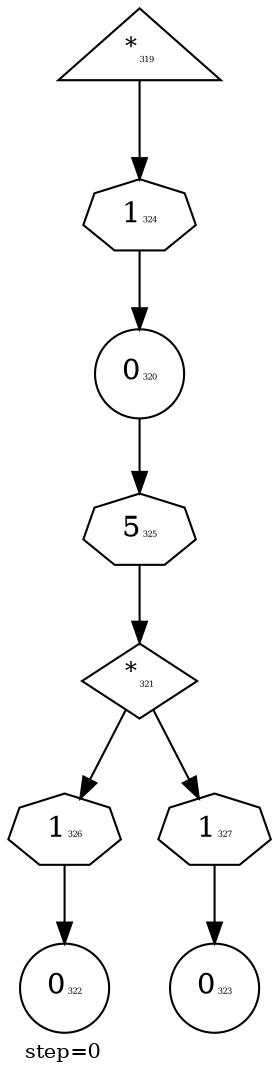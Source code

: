 digraph {
  graph  [labelloc=bottom,labeljust=left,fontsize="10",label="step=0"];
  "319" [shape=triangle,peripheries="1",label=<<SUP>*</SUP><FONT POINT-SIZE='4'>319</FONT>>,labelfontcolor=black,color=black];
  "320" [shape=circle,peripheries="1",label=<0<FONT POINT-SIZE='4'>320</FONT>>,labelfontcolor=black,color=black];
  "321" [shape=diamond,peripheries="1",label=<<SUP>*</SUP><FONT POINT-SIZE='4'>321</FONT>>,labelfontcolor=black,color=black];
  "322" [shape=circle,peripheries="1",label=<0<FONT POINT-SIZE='4'>322</FONT>>,labelfontcolor=black,color=black];
  "323" [shape=circle,peripheries="1",label=<0<FONT POINT-SIZE='4'>323</FONT>>,labelfontcolor=black,color=black];
  "324" [label=<1<FONT POINT-SIZE='4'>324</FONT>>,peripheries="1",color=black,shape=septagon];
  "319" -> "324" [color=black];
  "324" -> "320" [color=black];
  "325" [label=<5<FONT POINT-SIZE='4'>325</FONT>>,peripheries="1",color=black,shape=septagon];
  "320" -> "325" [color=black];
  "325" -> "321" [color=black];
  "326" [label=<1<FONT POINT-SIZE='4'>326</FONT>>,peripheries="1",color=black,shape=septagon];
  "321" -> "326" [color=black];
  "326" -> "322" [color=black];
  "327" [label=<1<FONT POINT-SIZE='4'>327</FONT>>,peripheries="1",color=black,shape=septagon];
  "321" -> "327" [color=black];
  "327" -> "323" [color=black];
}